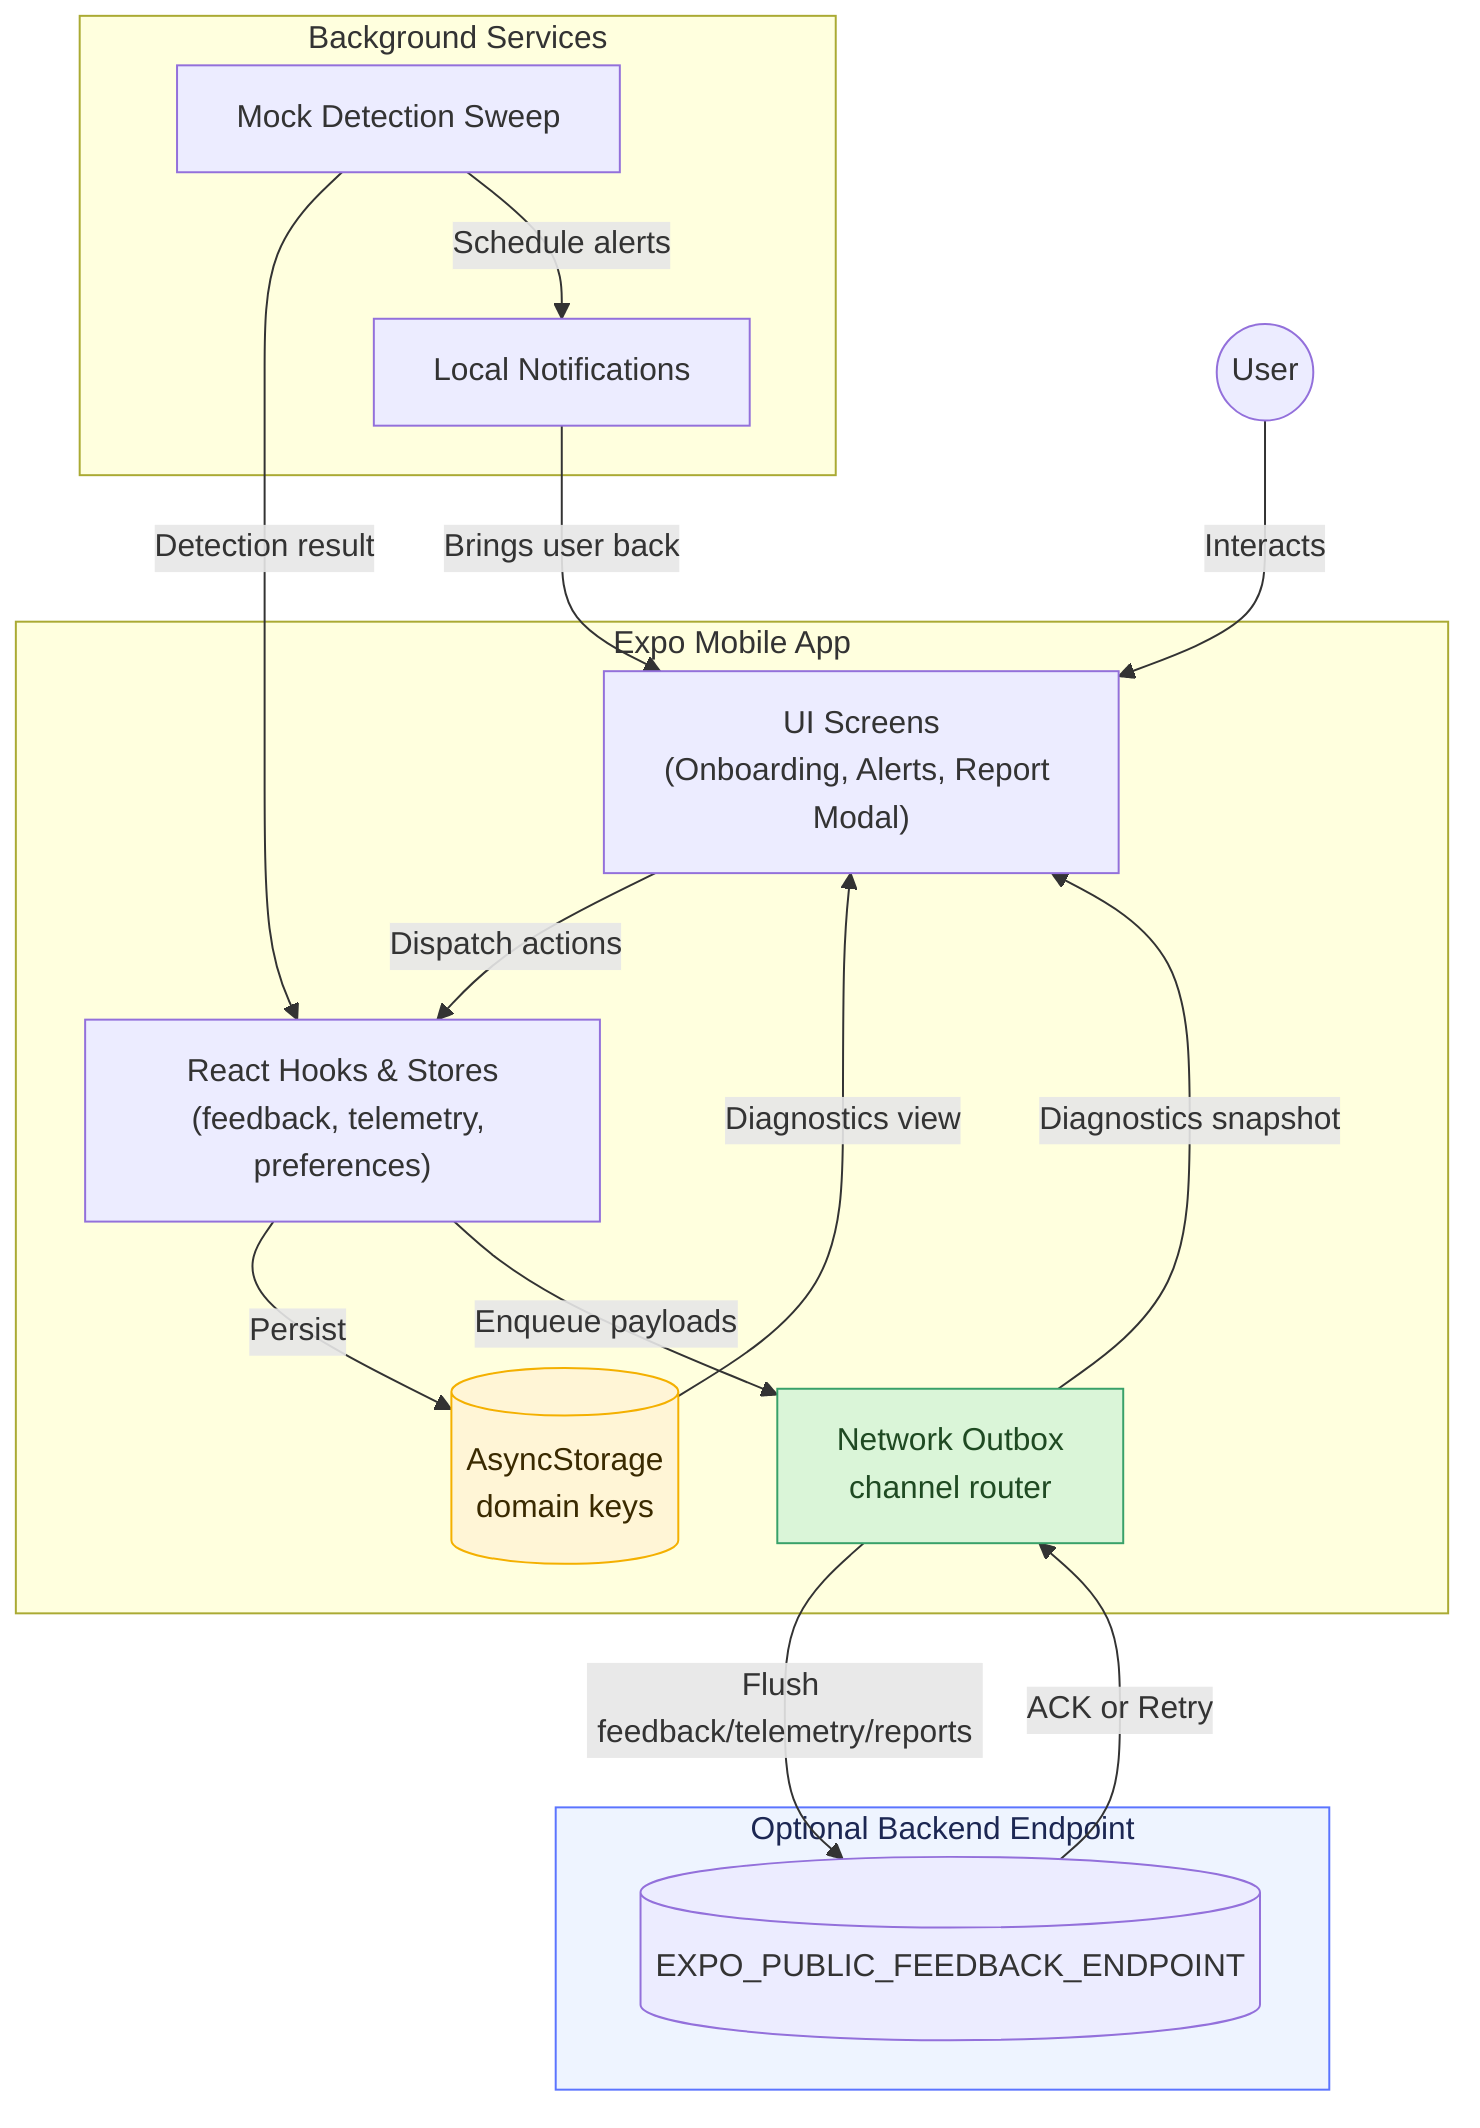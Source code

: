 flowchart TD
    subgraph UserDevice[Expo Mobile App]
        direction TB
        UI["UI Screens<br/>(Onboarding, Alerts, Report Modal)"]
        Hooks["React Hooks & Stores<br/>(feedback, telemetry, preferences)"]
        Storage[("AsyncStorage<br/>domain keys")]
        Outbox["Network Outbox<br/>channel router"]
    end

    subgraph Background[Background Services]
        MockDetect[Mock Detection Sweep]
        Notifications[Local Notifications]
    end

    subgraph Remote[Optional Backend Endpoint]
        Endpoint[(EXPO_PUBLIC_FEEDBACK_ENDPOINT)]
    end

    User((User)) -->|Interacts| UI
    UI -->|Dispatch actions| Hooks
    Hooks -->|Persist| Storage
    Hooks -->|Enqueue payloads| Outbox
    Outbox -->|Flush feedback/telemetry/reports| Endpoint
    Endpoint -->|ACK or Retry| Outbox

    MockDetect -->|Detection result| Hooks
    MockDetect -->|Schedule alerts| Notifications
    Notifications -->|Brings user back| UI

    Storage -->|Diagnostics view| UI
    Outbox -->|Diagnostics snapshot| UI

    classDef cloud fill:#eef4ff,stroke:#5b74ff,color:#1c2753;
    class Remote cloud
    classDef storage fill:#fff5d6,stroke:#f4b000,color:#3a2a00;
    class Storage storage
    classDef action fill:#daf5d8,stroke:#38a169,color:#1f4a22;
    class Outbox action
